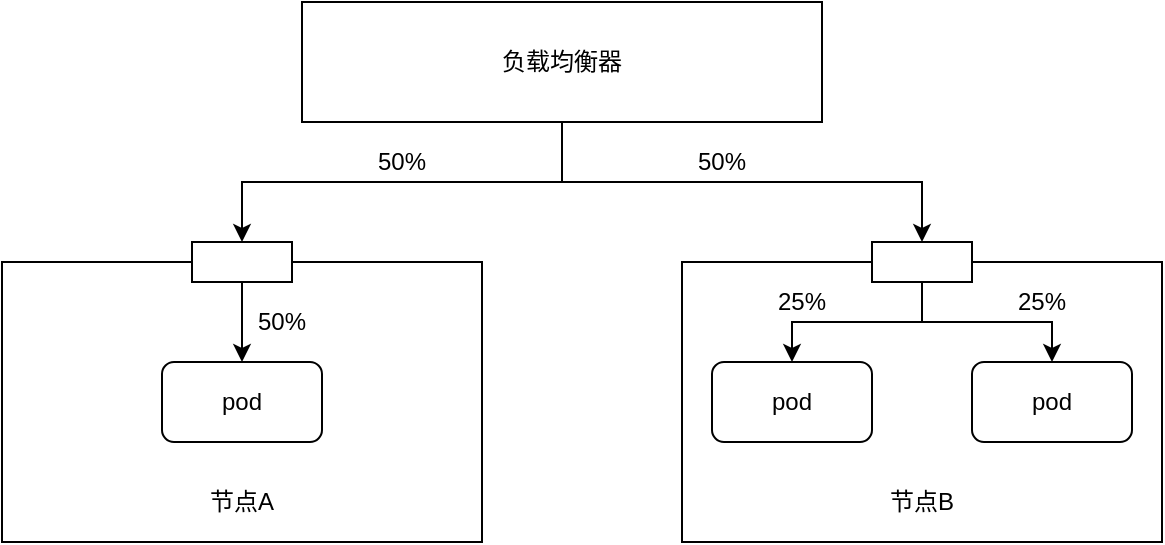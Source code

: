 <mxfile version="12.6.5" type="device"><diagram id="wXfqDn-8qz070LN1sZ1f" name="Page-1"><mxGraphModel dx="1024" dy="592" grid="1" gridSize="10" guides="1" tooltips="1" connect="1" arrows="1" fold="1" page="1" pageScale="1" pageWidth="2339" pageHeight="3300" math="0" shadow="0"><root><mxCell id="0"/><mxCell id="1" parent="0"/><mxCell id="wroWPEwHyANerbEnRrR8-6" style="edgeStyle=orthogonalEdgeStyle;rounded=0;orthogonalLoop=1;jettySize=auto;html=1;entryX=0.5;entryY=0;entryDx=0;entryDy=0;" edge="1" parent="1" source="wroWPEwHyANerbEnRrR8-1" target="wroWPEwHyANerbEnRrR8-4"><mxGeometry relative="1" as="geometry"><Array as="points"><mxPoint x="480" y="180"/><mxPoint x="320" y="180"/></Array></mxGeometry></mxCell><mxCell id="wroWPEwHyANerbEnRrR8-7" style="edgeStyle=orthogonalEdgeStyle;rounded=0;orthogonalLoop=1;jettySize=auto;html=1;entryX=0.5;entryY=0;entryDx=0;entryDy=0;" edge="1" parent="1" source="wroWPEwHyANerbEnRrR8-1" target="wroWPEwHyANerbEnRrR8-5"><mxGeometry relative="1" as="geometry"><Array as="points"><mxPoint x="480" y="180"/><mxPoint x="660" y="180"/></Array></mxGeometry></mxCell><mxCell id="wroWPEwHyANerbEnRrR8-1" value="负载均衡器" style="rounded=0;whiteSpace=wrap;html=1;" vertex="1" parent="1"><mxGeometry x="350" y="90" width="260" height="60" as="geometry"/></mxCell><mxCell id="wroWPEwHyANerbEnRrR8-2" value="" style="rounded=0;whiteSpace=wrap;html=1;" vertex="1" parent="1"><mxGeometry x="200" y="220" width="240" height="140" as="geometry"/></mxCell><mxCell id="wroWPEwHyANerbEnRrR8-3" value="" style="rounded=0;whiteSpace=wrap;html=1;" vertex="1" parent="1"><mxGeometry x="540" y="220" width="240" height="140" as="geometry"/></mxCell><mxCell id="wroWPEwHyANerbEnRrR8-15" style="edgeStyle=orthogonalEdgeStyle;rounded=0;orthogonalLoop=1;jettySize=auto;html=1;" edge="1" parent="1" source="wroWPEwHyANerbEnRrR8-4" target="wroWPEwHyANerbEnRrR8-9"><mxGeometry relative="1" as="geometry"/></mxCell><mxCell id="wroWPEwHyANerbEnRrR8-4" value="" style="rounded=0;whiteSpace=wrap;html=1;" vertex="1" parent="1"><mxGeometry x="295" y="210" width="50" height="20" as="geometry"/></mxCell><mxCell id="wroWPEwHyANerbEnRrR8-12" style="edgeStyle=orthogonalEdgeStyle;rounded=0;orthogonalLoop=1;jettySize=auto;html=1;" edge="1" parent="1" source="wroWPEwHyANerbEnRrR8-5" target="wroWPEwHyANerbEnRrR8-10"><mxGeometry relative="1" as="geometry"/></mxCell><mxCell id="wroWPEwHyANerbEnRrR8-13" style="edgeStyle=orthogonalEdgeStyle;rounded=0;orthogonalLoop=1;jettySize=auto;html=1;" edge="1" parent="1" source="wroWPEwHyANerbEnRrR8-5" target="wroWPEwHyANerbEnRrR8-11"><mxGeometry relative="1" as="geometry"/></mxCell><mxCell id="wroWPEwHyANerbEnRrR8-5" value="" style="rounded=0;whiteSpace=wrap;html=1;" vertex="1" parent="1"><mxGeometry x="635" y="210" width="50" height="20" as="geometry"/></mxCell><mxCell id="wroWPEwHyANerbEnRrR8-9" value="pod" style="rounded=1;whiteSpace=wrap;html=1;" vertex="1" parent="1"><mxGeometry x="280" y="270" width="80" height="40" as="geometry"/></mxCell><mxCell id="wroWPEwHyANerbEnRrR8-10" value="pod" style="rounded=1;whiteSpace=wrap;html=1;" vertex="1" parent="1"><mxGeometry x="555" y="270" width="80" height="40" as="geometry"/></mxCell><mxCell id="wroWPEwHyANerbEnRrR8-11" value="pod" style="rounded=1;whiteSpace=wrap;html=1;" vertex="1" parent="1"><mxGeometry x="685" y="270" width="80" height="40" as="geometry"/></mxCell><mxCell id="wroWPEwHyANerbEnRrR8-16" value="50%" style="text;html=1;strokeColor=none;fillColor=none;align=center;verticalAlign=middle;whiteSpace=wrap;rounded=0;" vertex="1" parent="1"><mxGeometry x="380" y="160" width="40" height="20" as="geometry"/></mxCell><mxCell id="wroWPEwHyANerbEnRrR8-17" value="50%" style="text;html=1;strokeColor=none;fillColor=none;align=center;verticalAlign=middle;whiteSpace=wrap;rounded=0;" vertex="1" parent="1"><mxGeometry x="540" y="160" width="40" height="20" as="geometry"/></mxCell><mxCell id="wroWPEwHyANerbEnRrR8-18" value="50%" style="text;html=1;strokeColor=none;fillColor=none;align=center;verticalAlign=middle;whiteSpace=wrap;rounded=0;" vertex="1" parent="1"><mxGeometry x="320" y="240" width="40" height="20" as="geometry"/></mxCell><mxCell id="wroWPEwHyANerbEnRrR8-19" value="25%" style="text;html=1;strokeColor=none;fillColor=none;align=center;verticalAlign=middle;whiteSpace=wrap;rounded=0;" vertex="1" parent="1"><mxGeometry x="580" y="230" width="40" height="20" as="geometry"/></mxCell><mxCell id="wroWPEwHyANerbEnRrR8-21" value="25%" style="text;html=1;strokeColor=none;fillColor=none;align=center;verticalAlign=middle;whiteSpace=wrap;rounded=0;" vertex="1" parent="1"><mxGeometry x="700" y="230" width="40" height="20" as="geometry"/></mxCell><mxCell id="wroWPEwHyANerbEnRrR8-22" value="节点A" style="text;html=1;strokeColor=none;fillColor=none;align=center;verticalAlign=middle;whiteSpace=wrap;rounded=0;" vertex="1" parent="1"><mxGeometry x="300" y="330" width="40" height="20" as="geometry"/></mxCell><mxCell id="wroWPEwHyANerbEnRrR8-23" value="节点B" style="text;html=1;strokeColor=none;fillColor=none;align=center;verticalAlign=middle;whiteSpace=wrap;rounded=0;" vertex="1" parent="1"><mxGeometry x="640" y="330" width="40" height="20" as="geometry"/></mxCell></root></mxGraphModel></diagram></mxfile>